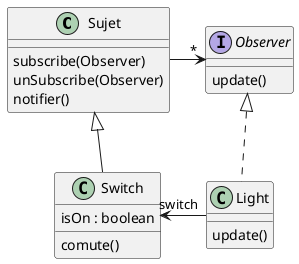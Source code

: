 @startuml
'https://plantuml.com/class-diagram

class Sujet{
    subscribe(Observer)
    unSubscribe(Observer)
    notifier()
}

interface Observer {
    update()
}

Sujet -> "*" Observer

class Switch {
    isOn : boolean
    comute()
}

Sujet <|-- Switch

class Light {
    update()
}

Observer <|.. Light
Switch "switch" <- Light
@enduml
